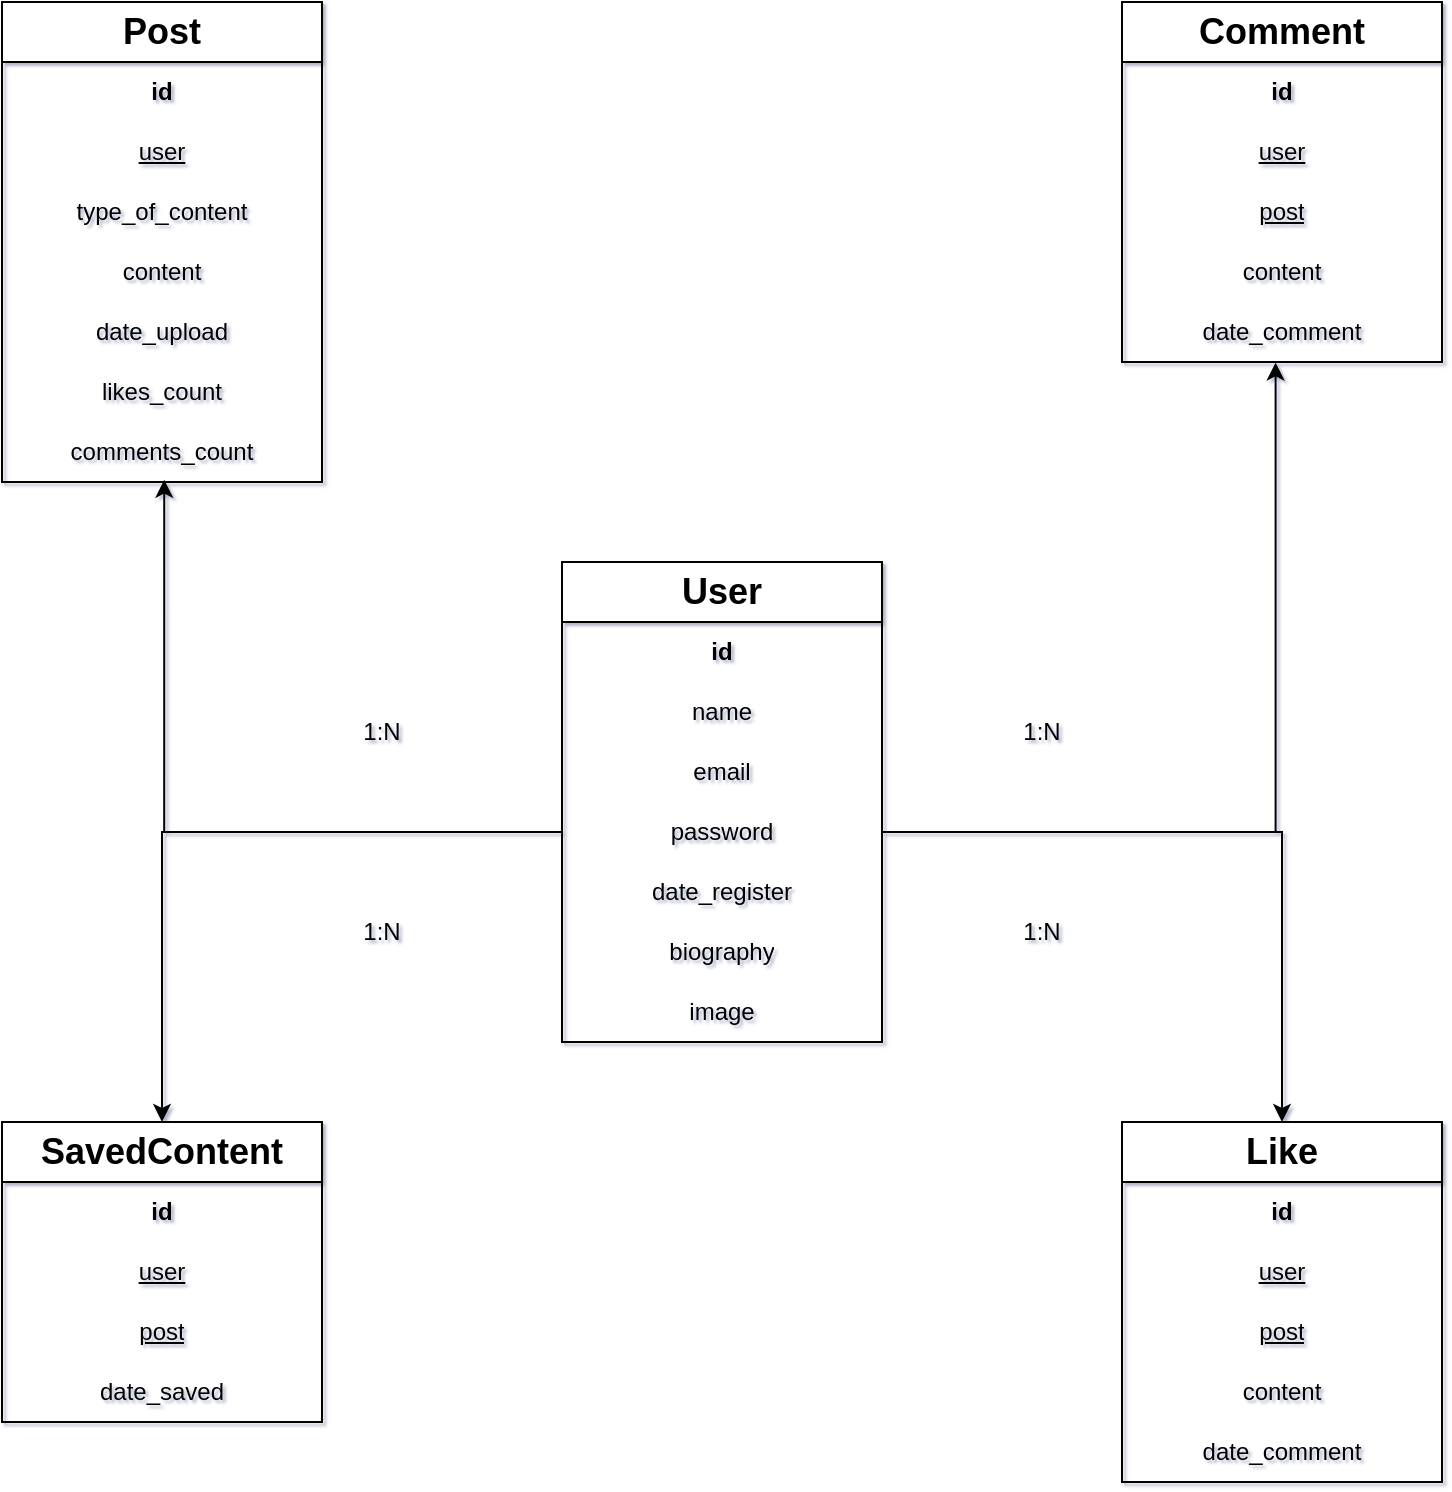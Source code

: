 <mxfile version="24.8.9">
  <diagram id="C5RBs43oDa-KdzZeNtuy" name="Page-1">
    <mxGraphModel dx="1050" dy="575" grid="0" gridSize="10" guides="1" tooltips="1" connect="1" arrows="1" fold="1" page="0" pageScale="1" pageWidth="827" pageHeight="1169" background="#FFFFFF" math="0" shadow="1">
      <root>
        <mxCell id="WIyWlLk6GJQsqaUBKTNV-0" />
        <mxCell id="WIyWlLk6GJQsqaUBKTNV-1" parent="WIyWlLk6GJQsqaUBKTNV-0" />
        <mxCell id="PEqzdXQKINkHGJnWmFaA-0" value="&lt;b&gt;&lt;font style=&quot;font-size: 18px;&quot;&gt;User&lt;/font&gt;&lt;/b&gt;" style="swimlane;fontStyle=0;childLayout=stackLayout;horizontal=1;startSize=30;horizontalStack=0;resizeParent=1;resizeParentMax=0;resizeLast=0;collapsible=1;marginBottom=0;whiteSpace=wrap;html=1;" parent="WIyWlLk6GJQsqaUBKTNV-1" vertex="1">
          <mxGeometry x="334" y="495" width="160" height="240" as="geometry">
            <mxRectangle x="160" y="40" width="80" height="40" as="alternateBounds" />
          </mxGeometry>
        </mxCell>
        <mxCell id="PEqzdXQKINkHGJnWmFaA-1" value="&lt;b&gt;id&lt;/b&gt;" style="text;strokeColor=none;fillColor=none;align=center;verticalAlign=middle;spacingLeft=4;spacingRight=4;overflow=hidden;points=[[0,0.5],[1,0.5]];portConstraint=eastwest;rotatable=0;whiteSpace=wrap;html=1;shadow=0;" parent="PEqzdXQKINkHGJnWmFaA-0" vertex="1">
          <mxGeometry y="30" width="160" height="30" as="geometry" />
        </mxCell>
        <mxCell id="PEqzdXQKINkHGJnWmFaA-2" value="name" style="text;strokeColor=none;fillColor=none;align=center;verticalAlign=middle;spacingLeft=4;spacingRight=4;overflow=hidden;points=[[0,0.5],[1,0.5]];portConstraint=eastwest;rotatable=0;whiteSpace=wrap;html=1;" parent="PEqzdXQKINkHGJnWmFaA-0" vertex="1">
          <mxGeometry y="60" width="160" height="30" as="geometry" />
        </mxCell>
        <mxCell id="PEqzdXQKINkHGJnWmFaA-7" value="email" style="text;strokeColor=none;fillColor=none;align=center;verticalAlign=middle;spacingLeft=4;spacingRight=4;overflow=hidden;points=[[0,0.5],[1,0.5]];portConstraint=eastwest;rotatable=0;whiteSpace=wrap;html=1;" parent="PEqzdXQKINkHGJnWmFaA-0" vertex="1">
          <mxGeometry y="90" width="160" height="30" as="geometry" />
        </mxCell>
        <mxCell id="PEqzdXQKINkHGJnWmFaA-3" value="password" style="text;strokeColor=none;fillColor=none;align=center;verticalAlign=middle;spacingLeft=4;spacingRight=4;overflow=hidden;points=[[0,0.5],[1,0.5]];portConstraint=eastwest;rotatable=0;whiteSpace=wrap;html=1;" parent="PEqzdXQKINkHGJnWmFaA-0" vertex="1">
          <mxGeometry y="120" width="160" height="30" as="geometry" />
        </mxCell>
        <mxCell id="PEqzdXQKINkHGJnWmFaA-8" value="date_register" style="text;strokeColor=none;fillColor=none;align=center;verticalAlign=middle;spacingLeft=4;spacingRight=4;overflow=hidden;points=[[0,0.5],[1,0.5]];portConstraint=eastwest;rotatable=0;whiteSpace=wrap;html=1;" parent="PEqzdXQKINkHGJnWmFaA-0" vertex="1">
          <mxGeometry y="150" width="160" height="30" as="geometry" />
        </mxCell>
        <mxCell id="PEqzdXQKINkHGJnWmFaA-9" value="biography" style="text;strokeColor=none;fillColor=none;align=center;verticalAlign=middle;spacingLeft=4;spacingRight=4;overflow=hidden;points=[[0,0.5],[1,0.5]];portConstraint=eastwest;rotatable=0;whiteSpace=wrap;html=1;" parent="PEqzdXQKINkHGJnWmFaA-0" vertex="1">
          <mxGeometry y="180" width="160" height="30" as="geometry" />
        </mxCell>
        <mxCell id="PEqzdXQKINkHGJnWmFaA-10" value="image" style="text;strokeColor=none;fillColor=none;align=center;verticalAlign=middle;spacingLeft=4;spacingRight=4;overflow=hidden;points=[[0,0.5],[1,0.5]];portConstraint=eastwest;rotatable=0;whiteSpace=wrap;html=1;" parent="PEqzdXQKINkHGJnWmFaA-0" vertex="1">
          <mxGeometry y="210" width="160" height="30" as="geometry" />
        </mxCell>
        <mxCell id="PEqzdXQKINkHGJnWmFaA-11" value="&lt;b&gt;&lt;font style=&quot;font-size: 18px;&quot;&gt;Post&lt;/font&gt;&lt;/b&gt;" style="swimlane;fontStyle=0;childLayout=stackLayout;horizontal=1;startSize=30;horizontalStack=0;resizeParent=1;resizeParentMax=0;resizeLast=0;collapsible=1;marginBottom=0;whiteSpace=wrap;html=1;" parent="WIyWlLk6GJQsqaUBKTNV-1" vertex="1">
          <mxGeometry x="54" y="215" width="160" height="240" as="geometry">
            <mxRectangle x="160" y="40" width="80" height="40" as="alternateBounds" />
          </mxGeometry>
        </mxCell>
        <mxCell id="PEqzdXQKINkHGJnWmFaA-12" value="&lt;b&gt;id&lt;/b&gt;" style="text;strokeColor=none;fillColor=none;align=center;verticalAlign=middle;spacingLeft=4;spacingRight=4;overflow=hidden;points=[[0,0.5],[1,0.5]];portConstraint=eastwest;rotatable=0;whiteSpace=wrap;html=1;shadow=0;" parent="PEqzdXQKINkHGJnWmFaA-11" vertex="1">
          <mxGeometry y="30" width="160" height="30" as="geometry" />
        </mxCell>
        <mxCell id="PEqzdXQKINkHGJnWmFaA-13" value="&lt;u&gt;user&lt;/u&gt;" style="text;strokeColor=none;fillColor=none;align=center;verticalAlign=middle;spacingLeft=4;spacingRight=4;overflow=hidden;points=[[0,0.5],[1,0.5]];portConstraint=eastwest;rotatable=0;whiteSpace=wrap;html=1;" parent="PEqzdXQKINkHGJnWmFaA-11" vertex="1">
          <mxGeometry y="60" width="160" height="30" as="geometry" />
        </mxCell>
        <mxCell id="PEqzdXQKINkHGJnWmFaA-14" value="type_of_content" style="text;strokeColor=none;fillColor=none;align=center;verticalAlign=middle;spacingLeft=4;spacingRight=4;overflow=hidden;points=[[0,0.5],[1,0.5]];portConstraint=eastwest;rotatable=0;whiteSpace=wrap;html=1;" parent="PEqzdXQKINkHGJnWmFaA-11" vertex="1">
          <mxGeometry y="90" width="160" height="30" as="geometry" />
        </mxCell>
        <mxCell id="PEqzdXQKINkHGJnWmFaA-15" value="content" style="text;strokeColor=none;fillColor=none;align=center;verticalAlign=middle;spacingLeft=4;spacingRight=4;overflow=hidden;points=[[0,0.5],[1,0.5]];portConstraint=eastwest;rotatable=0;whiteSpace=wrap;html=1;" parent="PEqzdXQKINkHGJnWmFaA-11" vertex="1">
          <mxGeometry y="120" width="160" height="30" as="geometry" />
        </mxCell>
        <mxCell id="PEqzdXQKINkHGJnWmFaA-16" value="date_upload" style="text;strokeColor=none;fillColor=none;align=center;verticalAlign=middle;spacingLeft=4;spacingRight=4;overflow=hidden;points=[[0,0.5],[1,0.5]];portConstraint=eastwest;rotatable=0;whiteSpace=wrap;html=1;" parent="PEqzdXQKINkHGJnWmFaA-11" vertex="1">
          <mxGeometry y="150" width="160" height="30" as="geometry" />
        </mxCell>
        <mxCell id="PEqzdXQKINkHGJnWmFaA-17" value="likes_count" style="text;strokeColor=none;fillColor=none;align=center;verticalAlign=middle;spacingLeft=4;spacingRight=4;overflow=hidden;points=[[0,0.5],[1,0.5]];portConstraint=eastwest;rotatable=0;whiteSpace=wrap;html=1;" parent="PEqzdXQKINkHGJnWmFaA-11" vertex="1">
          <mxGeometry y="180" width="160" height="30" as="geometry" />
        </mxCell>
        <mxCell id="PEqzdXQKINkHGJnWmFaA-18" value="comments_count" style="text;strokeColor=none;fillColor=none;align=center;verticalAlign=middle;spacingLeft=4;spacingRight=4;overflow=hidden;points=[[0,0.5],[1,0.5]];portConstraint=eastwest;rotatable=0;whiteSpace=wrap;html=1;" parent="PEqzdXQKINkHGJnWmFaA-11" vertex="1">
          <mxGeometry y="210" width="160" height="30" as="geometry" />
        </mxCell>
        <mxCell id="PEqzdXQKINkHGJnWmFaA-19" value="&lt;b&gt;&lt;font style=&quot;font-size: 18px;&quot;&gt;Comment&lt;/font&gt;&lt;/b&gt;" style="swimlane;fontStyle=0;childLayout=stackLayout;horizontal=1;startSize=30;horizontalStack=0;resizeParent=1;resizeParentMax=0;resizeLast=0;collapsible=1;marginBottom=0;whiteSpace=wrap;html=1;" parent="WIyWlLk6GJQsqaUBKTNV-1" vertex="1">
          <mxGeometry x="614" y="215" width="160" height="180" as="geometry">
            <mxRectangle x="160" y="40" width="80" height="40" as="alternateBounds" />
          </mxGeometry>
        </mxCell>
        <mxCell id="PEqzdXQKINkHGJnWmFaA-20" value="&lt;b&gt;id&lt;/b&gt;" style="text;strokeColor=none;fillColor=none;align=center;verticalAlign=middle;spacingLeft=4;spacingRight=4;overflow=hidden;points=[[0,0.5],[1,0.5]];portConstraint=eastwest;rotatable=0;whiteSpace=wrap;html=1;shadow=0;" parent="PEqzdXQKINkHGJnWmFaA-19" vertex="1">
          <mxGeometry y="30" width="160" height="30" as="geometry" />
        </mxCell>
        <mxCell id="PEqzdXQKINkHGJnWmFaA-21" value="&lt;u&gt;user&lt;/u&gt;" style="text;strokeColor=none;fillColor=none;align=center;verticalAlign=middle;spacingLeft=4;spacingRight=4;overflow=hidden;points=[[0,0.5],[1,0.5]];portConstraint=eastwest;rotatable=0;whiteSpace=wrap;html=1;" parent="PEqzdXQKINkHGJnWmFaA-19" vertex="1">
          <mxGeometry y="60" width="160" height="30" as="geometry" />
        </mxCell>
        <mxCell id="PEqzdXQKINkHGJnWmFaA-22" value="&lt;u&gt;post&lt;/u&gt;" style="text;strokeColor=none;fillColor=none;align=center;verticalAlign=middle;spacingLeft=4;spacingRight=4;overflow=hidden;points=[[0,0.5],[1,0.5]];portConstraint=eastwest;rotatable=0;whiteSpace=wrap;html=1;" parent="PEqzdXQKINkHGJnWmFaA-19" vertex="1">
          <mxGeometry y="90" width="160" height="30" as="geometry" />
        </mxCell>
        <mxCell id="PEqzdXQKINkHGJnWmFaA-23" value="content" style="text;strokeColor=none;fillColor=none;align=center;verticalAlign=middle;spacingLeft=4;spacingRight=4;overflow=hidden;points=[[0,0.5],[1,0.5]];portConstraint=eastwest;rotatable=0;whiteSpace=wrap;html=1;" parent="PEqzdXQKINkHGJnWmFaA-19" vertex="1">
          <mxGeometry y="120" width="160" height="30" as="geometry" />
        </mxCell>
        <mxCell id="PEqzdXQKINkHGJnWmFaA-24" value="date_comment" style="text;strokeColor=none;fillColor=none;align=center;verticalAlign=middle;spacingLeft=4;spacingRight=4;overflow=hidden;points=[[0,0.5],[1,0.5]];portConstraint=eastwest;rotatable=0;whiteSpace=wrap;html=1;" parent="PEqzdXQKINkHGJnWmFaA-19" vertex="1">
          <mxGeometry y="150" width="160" height="30" as="geometry" />
        </mxCell>
        <mxCell id="PEqzdXQKINkHGJnWmFaA-27" value="&lt;b&gt;&lt;font style=&quot;font-size: 18px;&quot;&gt;Like&lt;/font&gt;&lt;/b&gt;" style="swimlane;fontStyle=0;childLayout=stackLayout;horizontal=1;startSize=30;horizontalStack=0;resizeParent=1;resizeParentMax=0;resizeLast=0;collapsible=1;marginBottom=0;whiteSpace=wrap;html=1;" parent="WIyWlLk6GJQsqaUBKTNV-1" vertex="1">
          <mxGeometry x="614" y="775" width="160" height="180" as="geometry">
            <mxRectangle x="160" y="40" width="80" height="40" as="alternateBounds" />
          </mxGeometry>
        </mxCell>
        <mxCell id="PEqzdXQKINkHGJnWmFaA-28" value="&lt;b&gt;id&lt;/b&gt;" style="text;strokeColor=none;fillColor=none;align=center;verticalAlign=middle;spacingLeft=4;spacingRight=4;overflow=hidden;points=[[0,0.5],[1,0.5]];portConstraint=eastwest;rotatable=0;whiteSpace=wrap;html=1;shadow=0;" parent="PEqzdXQKINkHGJnWmFaA-27" vertex="1">
          <mxGeometry y="30" width="160" height="30" as="geometry" />
        </mxCell>
        <mxCell id="PEqzdXQKINkHGJnWmFaA-29" value="&lt;u&gt;user&lt;/u&gt;" style="text;strokeColor=none;fillColor=none;align=center;verticalAlign=middle;spacingLeft=4;spacingRight=4;overflow=hidden;points=[[0,0.5],[1,0.5]];portConstraint=eastwest;rotatable=0;whiteSpace=wrap;html=1;" parent="PEqzdXQKINkHGJnWmFaA-27" vertex="1">
          <mxGeometry y="60" width="160" height="30" as="geometry" />
        </mxCell>
        <mxCell id="PEqzdXQKINkHGJnWmFaA-30" value="&lt;u&gt;post&lt;/u&gt;" style="text;strokeColor=none;fillColor=none;align=center;verticalAlign=middle;spacingLeft=4;spacingRight=4;overflow=hidden;points=[[0,0.5],[1,0.5]];portConstraint=eastwest;rotatable=0;whiteSpace=wrap;html=1;" parent="PEqzdXQKINkHGJnWmFaA-27" vertex="1">
          <mxGeometry y="90" width="160" height="30" as="geometry" />
        </mxCell>
        <mxCell id="PEqzdXQKINkHGJnWmFaA-31" value="content" style="text;strokeColor=none;fillColor=none;align=center;verticalAlign=middle;spacingLeft=4;spacingRight=4;overflow=hidden;points=[[0,0.5],[1,0.5]];portConstraint=eastwest;rotatable=0;whiteSpace=wrap;html=1;" parent="PEqzdXQKINkHGJnWmFaA-27" vertex="1">
          <mxGeometry y="120" width="160" height="30" as="geometry" />
        </mxCell>
        <mxCell id="PEqzdXQKINkHGJnWmFaA-32" value="date_comment" style="text;strokeColor=none;fillColor=none;align=center;verticalAlign=middle;spacingLeft=4;spacingRight=4;overflow=hidden;points=[[0,0.5],[1,0.5]];portConstraint=eastwest;rotatable=0;whiteSpace=wrap;html=1;" parent="PEqzdXQKINkHGJnWmFaA-27" vertex="1">
          <mxGeometry y="150" width="160" height="30" as="geometry" />
        </mxCell>
        <mxCell id="PEqzdXQKINkHGJnWmFaA-33" value="&lt;b&gt;&lt;font style=&quot;font-size: 18px;&quot;&gt;SavedContent&lt;/font&gt;&lt;/b&gt;" style="swimlane;fontStyle=0;childLayout=stackLayout;horizontal=1;startSize=30;horizontalStack=0;resizeParent=1;resizeParentMax=0;resizeLast=0;collapsible=1;marginBottom=0;whiteSpace=wrap;html=1;" parent="WIyWlLk6GJQsqaUBKTNV-1" vertex="1">
          <mxGeometry x="54" y="775" width="160" height="150" as="geometry">
            <mxRectangle x="160" y="40" width="80" height="40" as="alternateBounds" />
          </mxGeometry>
        </mxCell>
        <mxCell id="PEqzdXQKINkHGJnWmFaA-34" value="&lt;b&gt;id&lt;/b&gt;" style="text;strokeColor=none;fillColor=none;align=center;verticalAlign=middle;spacingLeft=4;spacingRight=4;overflow=hidden;points=[[0,0.5],[1,0.5]];portConstraint=eastwest;rotatable=0;whiteSpace=wrap;html=1;shadow=0;" parent="PEqzdXQKINkHGJnWmFaA-33" vertex="1">
          <mxGeometry y="30" width="160" height="30" as="geometry" />
        </mxCell>
        <mxCell id="PEqzdXQKINkHGJnWmFaA-35" value="&lt;u&gt;user&lt;/u&gt;" style="text;strokeColor=none;fillColor=none;align=center;verticalAlign=middle;spacingLeft=4;spacingRight=4;overflow=hidden;points=[[0,0.5],[1,0.5]];portConstraint=eastwest;rotatable=0;whiteSpace=wrap;html=1;" parent="PEqzdXQKINkHGJnWmFaA-33" vertex="1">
          <mxGeometry y="60" width="160" height="30" as="geometry" />
        </mxCell>
        <mxCell id="PEqzdXQKINkHGJnWmFaA-36" value="&lt;u&gt;post&lt;/u&gt;" style="text;strokeColor=none;fillColor=none;align=center;verticalAlign=middle;spacingLeft=4;spacingRight=4;overflow=hidden;points=[[0,0.5],[1,0.5]];portConstraint=eastwest;rotatable=0;whiteSpace=wrap;html=1;" parent="PEqzdXQKINkHGJnWmFaA-33" vertex="1">
          <mxGeometry y="90" width="160" height="30" as="geometry" />
        </mxCell>
        <mxCell id="PEqzdXQKINkHGJnWmFaA-38" value="date_saved" style="text;strokeColor=none;fillColor=none;align=center;verticalAlign=middle;spacingLeft=4;spacingRight=4;overflow=hidden;points=[[0,0.5],[1,0.5]];portConstraint=eastwest;rotatable=0;whiteSpace=wrap;html=1;" parent="PEqzdXQKINkHGJnWmFaA-33" vertex="1">
          <mxGeometry y="120" width="160" height="30" as="geometry" />
        </mxCell>
        <mxCell id="PEqzdXQKINkHGJnWmFaA-40" value="1:N" style="text;html=1;align=center;verticalAlign=middle;whiteSpace=wrap;rounded=0;" parent="WIyWlLk6GJQsqaUBKTNV-1" vertex="1">
          <mxGeometry x="214" y="565" width="60" height="30" as="geometry" />
        </mxCell>
        <mxCell id="PEqzdXQKINkHGJnWmFaA-46" value="1:N" style="text;html=1;align=center;verticalAlign=middle;whiteSpace=wrap;rounded=0;" parent="WIyWlLk6GJQsqaUBKTNV-1" vertex="1">
          <mxGeometry x="214" y="665" width="60" height="30" as="geometry" />
        </mxCell>
        <mxCell id="PEqzdXQKINkHGJnWmFaA-51" value="1:N" style="text;html=1;align=center;verticalAlign=middle;whiteSpace=wrap;rounded=0;" parent="WIyWlLk6GJQsqaUBKTNV-1" vertex="1">
          <mxGeometry x="544" y="565" width="60" height="30" as="geometry" />
        </mxCell>
        <mxCell id="PEqzdXQKINkHGJnWmFaA-52" value="1:N" style="text;html=1;align=center;verticalAlign=middle;whiteSpace=wrap;rounded=0;" parent="WIyWlLk6GJQsqaUBKTNV-1" vertex="1">
          <mxGeometry x="544" y="665" width="60" height="30" as="geometry" />
        </mxCell>
        <mxCell id="PEqzdXQKINkHGJnWmFaA-53" style="edgeStyle=orthogonalEdgeStyle;rounded=0;orthogonalLoop=1;jettySize=auto;html=1;entryX=0.48;entryY=1.007;entryDx=0;entryDy=0;entryPerimeter=0;" parent="WIyWlLk6GJQsqaUBKTNV-1" source="PEqzdXQKINkHGJnWmFaA-3" target="PEqzdXQKINkHGJnWmFaA-24" edge="1">
          <mxGeometry relative="1" as="geometry" />
        </mxCell>
        <mxCell id="PEqzdXQKINkHGJnWmFaA-54" style="edgeStyle=orthogonalEdgeStyle;rounded=0;orthogonalLoop=1;jettySize=auto;html=1;entryX=0.5;entryY=0;entryDx=0;entryDy=0;" parent="WIyWlLk6GJQsqaUBKTNV-1" source="PEqzdXQKINkHGJnWmFaA-3" target="PEqzdXQKINkHGJnWmFaA-27" edge="1">
          <mxGeometry relative="1" as="geometry" />
        </mxCell>
        <mxCell id="PEqzdXQKINkHGJnWmFaA-55" style="edgeStyle=orthogonalEdgeStyle;rounded=0;orthogonalLoop=1;jettySize=auto;html=1;entryX=0.507;entryY=0.962;entryDx=0;entryDy=0;entryPerimeter=0;" parent="WIyWlLk6GJQsqaUBKTNV-1" source="PEqzdXQKINkHGJnWmFaA-3" target="PEqzdXQKINkHGJnWmFaA-18" edge="1">
          <mxGeometry relative="1" as="geometry">
            <Array as="points">
              <mxPoint x="135" y="630" />
            </Array>
          </mxGeometry>
        </mxCell>
        <mxCell id="PEqzdXQKINkHGJnWmFaA-56" style="edgeStyle=orthogonalEdgeStyle;rounded=0;orthogonalLoop=1;jettySize=auto;html=1;entryX=0.5;entryY=0;entryDx=0;entryDy=0;" parent="WIyWlLk6GJQsqaUBKTNV-1" source="PEqzdXQKINkHGJnWmFaA-3" target="PEqzdXQKINkHGJnWmFaA-33" edge="1">
          <mxGeometry relative="1" as="geometry" />
        </mxCell>
      </root>
    </mxGraphModel>
  </diagram>
</mxfile>
